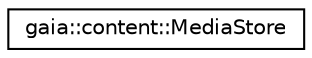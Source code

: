 digraph G
{
  edge [fontname="Helvetica",fontsize="10",labelfontname="Helvetica",labelfontsize="10"];
  node [fontname="Helvetica",fontsize="10",shape=record];
  rankdir=LR;
  Node1 [label="gaia::content::MediaStore",height=0.2,width=0.4,color="black", fillcolor="white", style="filled",URL="$d5/dd7/classgaia_1_1content_1_1_media_store.html"];
}
